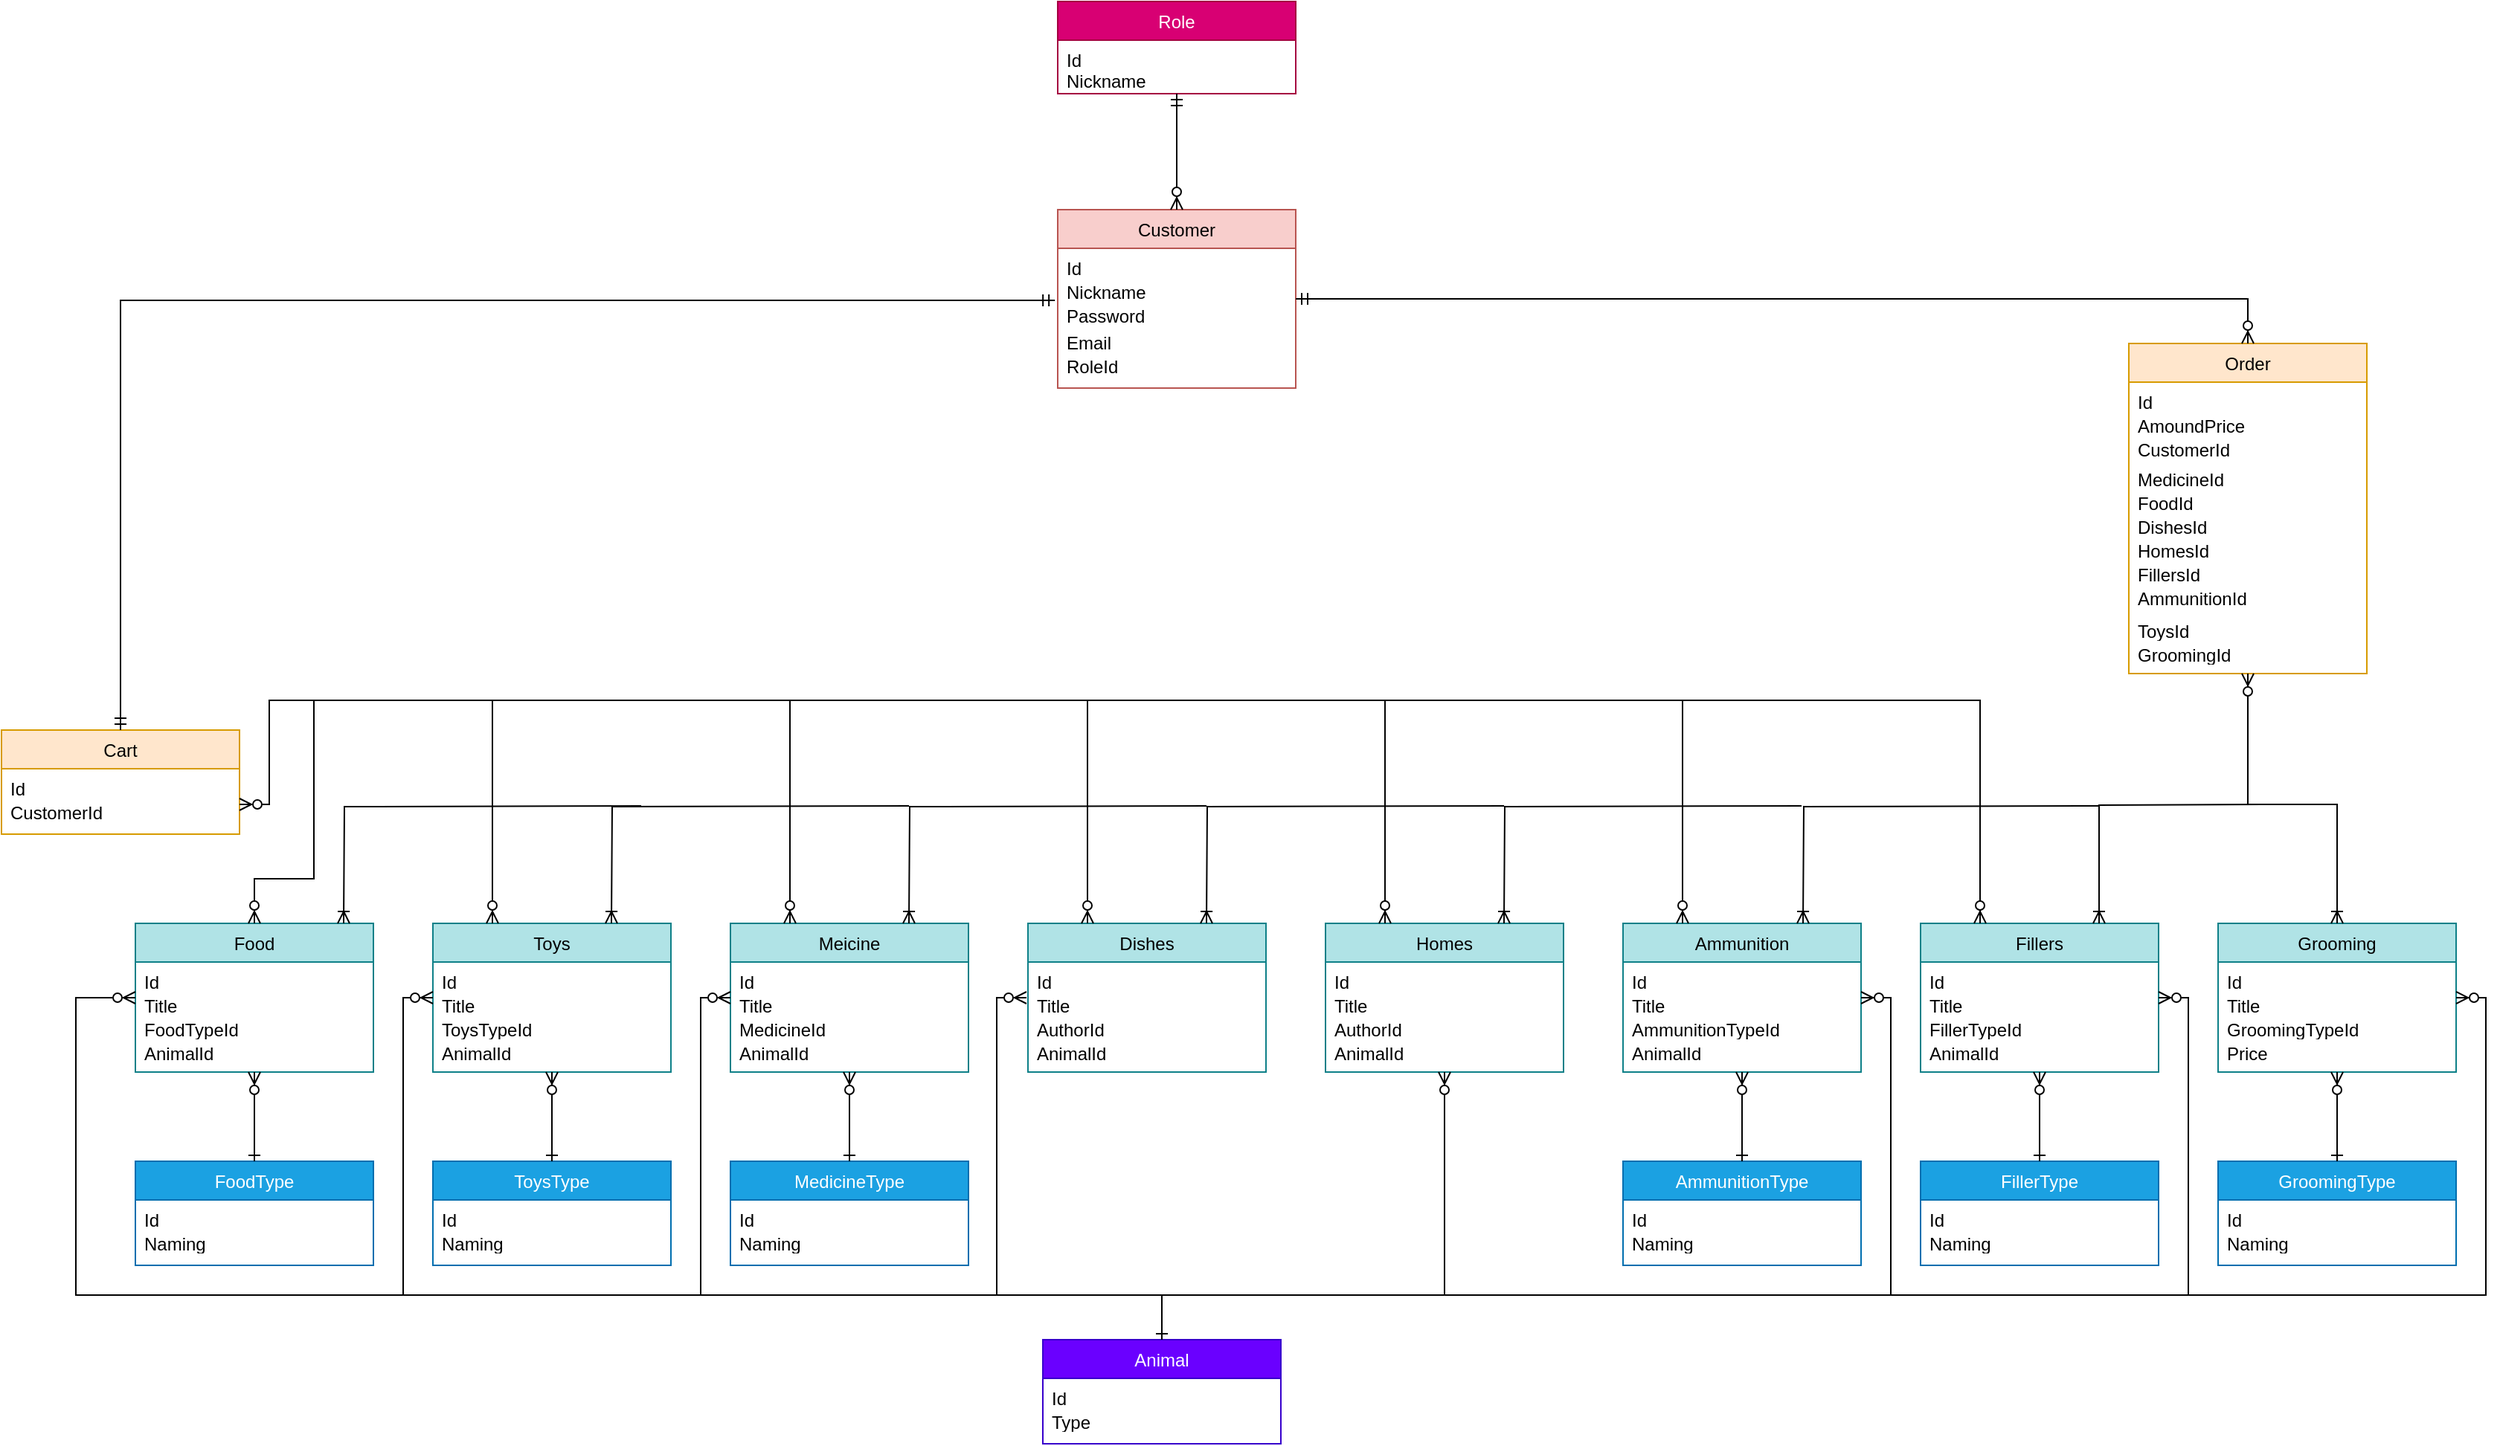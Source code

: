 <mxfile version="21.7.5" type="device">
  <diagram id="C5RBs43oDa-KdzZeNtuy" name="Page-1">
    <mxGraphModel dx="1369" dy="780" grid="1" gridSize="10" guides="1" tooltips="1" connect="1" arrows="1" fold="1" page="1" pageScale="1" pageWidth="827" pageHeight="1169" math="0" shadow="0">
      <root>
        <mxCell id="WIyWlLk6GJQsqaUBKTNV-0" />
        <mxCell id="WIyWlLk6GJQsqaUBKTNV-1" parent="WIyWlLk6GJQsqaUBKTNV-0" />
        <mxCell id="6qb5WNMlD2U8E1ZsG0e4-30" value="Customer" style="swimlane;fontStyle=0;align=center;verticalAlign=top;childLayout=stackLayout;horizontal=1;startSize=26;horizontalStack=0;resizeParent=1;resizeLast=0;collapsible=1;marginBottom=0;rounded=0;shadow=0;strokeWidth=1;fillColor=#f8cecc;strokeColor=#b85450;" parent="WIyWlLk6GJQsqaUBKTNV-1" vertex="1">
          <mxGeometry x="740" y="320" width="160" height="120" as="geometry">
            <mxRectangle x="740" y="320" width="160" height="26" as="alternateBounds" />
          </mxGeometry>
        </mxCell>
        <mxCell id="6qb5WNMlD2U8E1ZsG0e4-32" value="Id" style="text;align=left;verticalAlign=top;spacingLeft=4;spacingRight=4;overflow=hidden;rotatable=0;points=[[0,0.5],[1,0.5]];portConstraint=eastwest;rounded=0;shadow=0;html=0;" parent="6qb5WNMlD2U8E1ZsG0e4-30" vertex="1">
          <mxGeometry y="26" width="160" height="16" as="geometry" />
        </mxCell>
        <mxCell id="w7qyRYWylFQH-fB0Ga35-0" value="Nickname" style="text;align=left;verticalAlign=top;spacingLeft=4;spacingRight=4;overflow=hidden;rotatable=0;points=[[0,0.5],[1,0.5]];portConstraint=eastwest;rounded=0;shadow=0;html=0;" parent="6qb5WNMlD2U8E1ZsG0e4-30" vertex="1">
          <mxGeometry y="42" width="160" height="16" as="geometry" />
        </mxCell>
        <mxCell id="6qb5WNMlD2U8E1ZsG0e4-33" value="Password " style="text;align=left;verticalAlign=top;spacingLeft=4;spacingRight=4;overflow=hidden;rotatable=0;points=[[0,0.5],[1,0.5]];portConstraint=eastwest;rounded=0;shadow=0;html=0;" parent="6qb5WNMlD2U8E1ZsG0e4-30" vertex="1">
          <mxGeometry y="58" width="160" height="18" as="geometry" />
        </mxCell>
        <mxCell id="6qb5WNMlD2U8E1ZsG0e4-31" value="Email" style="text;align=left;verticalAlign=top;spacingLeft=4;spacingRight=4;overflow=hidden;rotatable=0;points=[[0,0.5],[1,0.5]];portConstraint=eastwest;" parent="6qb5WNMlD2U8E1ZsG0e4-30" vertex="1">
          <mxGeometry y="76" width="160" height="16" as="geometry" />
        </mxCell>
        <mxCell id="fyuA9UxaWJt7U_arlxt_-5" value="RoleId&#xa;" style="text;align=left;verticalAlign=top;spacingLeft=4;spacingRight=4;overflow=hidden;rotatable=0;points=[[0,0.5],[1,0.5]];portConstraint=eastwest;" parent="6qb5WNMlD2U8E1ZsG0e4-30" vertex="1">
          <mxGeometry y="92" width="160" height="16" as="geometry" />
        </mxCell>
        <mxCell id="w7qyRYWylFQH-fB0Ga35-13" value="Order" style="swimlane;fontStyle=0;align=center;verticalAlign=top;childLayout=stackLayout;horizontal=1;startSize=26;horizontalStack=0;resizeParent=1;resizeLast=0;collapsible=1;marginBottom=0;rounded=0;shadow=0;strokeWidth=1;fillColor=#ffe6cc;strokeColor=#d79b00;" parent="WIyWlLk6GJQsqaUBKTNV-1" vertex="1">
          <mxGeometry x="1460" y="410" width="160" height="222" as="geometry">
            <mxRectangle x="520" y="499" width="160" height="26" as="alternateBounds" />
          </mxGeometry>
        </mxCell>
        <mxCell id="w7qyRYWylFQH-fB0Ga35-14" value="Id" style="text;align=left;verticalAlign=top;spacingLeft=4;spacingRight=4;overflow=hidden;rotatable=0;points=[[0,0.5],[1,0.5]];portConstraint=eastwest;rounded=0;shadow=0;html=0;" parent="w7qyRYWylFQH-fB0Ga35-13" vertex="1">
          <mxGeometry y="26" width="160" height="16" as="geometry" />
        </mxCell>
        <mxCell id="w7qyRYWylFQH-fB0Ga35-15" value="AmoundPrice" style="text;align=left;verticalAlign=top;spacingLeft=4;spacingRight=4;overflow=hidden;rotatable=0;points=[[0,0.5],[1,0.5]];portConstraint=eastwest;rounded=0;shadow=0;html=0;" parent="w7qyRYWylFQH-fB0Ga35-13" vertex="1">
          <mxGeometry y="42" width="160" height="16" as="geometry" />
        </mxCell>
        <mxCell id="w7qyRYWylFQH-fB0Ga35-18" value="CustomerId" style="text;align=left;verticalAlign=top;spacingLeft=4;spacingRight=4;overflow=hidden;rotatable=0;points=[[0,0.5],[1,0.5]];portConstraint=eastwest;rounded=0;shadow=0;html=0;" parent="w7qyRYWylFQH-fB0Ga35-13" vertex="1">
          <mxGeometry y="58" width="160" height="20" as="geometry" />
        </mxCell>
        <mxCell id="w7qyRYWylFQH-fB0Ga35-17" value="MedicineId" style="text;align=left;verticalAlign=top;spacingLeft=4;spacingRight=4;overflow=hidden;rotatable=0;points=[[0,0.5],[1,0.5]];portConstraint=eastwest;rounded=0;shadow=0;html=0;" parent="w7qyRYWylFQH-fB0Ga35-13" vertex="1">
          <mxGeometry y="78" width="160" height="16" as="geometry" />
        </mxCell>
        <mxCell id="Yc_l20d78vBWukS0RY-6-46" value="FoodId" style="text;align=left;verticalAlign=top;spacingLeft=4;spacingRight=4;overflow=hidden;rotatable=0;points=[[0,0.5],[1,0.5]];portConstraint=eastwest;rounded=0;shadow=0;html=0;" vertex="1" parent="w7qyRYWylFQH-fB0Ga35-13">
          <mxGeometry y="94" width="160" height="16" as="geometry" />
        </mxCell>
        <mxCell id="Yc_l20d78vBWukS0RY-6-47" value="DishesId" style="text;align=left;verticalAlign=top;spacingLeft=4;spacingRight=4;overflow=hidden;rotatable=0;points=[[0,0.5],[1,0.5]];portConstraint=eastwest;rounded=0;shadow=0;html=0;" vertex="1" parent="w7qyRYWylFQH-fB0Ga35-13">
          <mxGeometry y="110" width="160" height="16" as="geometry" />
        </mxCell>
        <mxCell id="Yc_l20d78vBWukS0RY-6-48" value="HomesId" style="text;align=left;verticalAlign=top;spacingLeft=4;spacingRight=4;overflow=hidden;rotatable=0;points=[[0,0.5],[1,0.5]];portConstraint=eastwest;rounded=0;shadow=0;html=0;" vertex="1" parent="w7qyRYWylFQH-fB0Ga35-13">
          <mxGeometry y="126" width="160" height="16" as="geometry" />
        </mxCell>
        <mxCell id="Yc_l20d78vBWukS0RY-6-50" value="FillersId" style="text;align=left;verticalAlign=top;spacingLeft=4;spacingRight=4;overflow=hidden;rotatable=0;points=[[0,0.5],[1,0.5]];portConstraint=eastwest;rounded=0;shadow=0;html=0;" vertex="1" parent="w7qyRYWylFQH-fB0Ga35-13">
          <mxGeometry y="142" width="160" height="16" as="geometry" />
        </mxCell>
        <mxCell id="Yc_l20d78vBWukS0RY-6-49" value="AmmunitionId" style="text;align=left;verticalAlign=top;spacingLeft=4;spacingRight=4;overflow=hidden;rotatable=0;points=[[0,0.5],[1,0.5]];portConstraint=eastwest;rounded=0;shadow=0;html=0;" vertex="1" parent="w7qyRYWylFQH-fB0Ga35-13">
          <mxGeometry y="158" width="160" height="22" as="geometry" />
        </mxCell>
        <mxCell id="Yc_l20d78vBWukS0RY-6-52" value="ToysId" style="text;align=left;verticalAlign=top;spacingLeft=4;spacingRight=4;overflow=hidden;rotatable=0;points=[[0,0.5],[1,0.5]];portConstraint=eastwest;rounded=0;shadow=0;html=0;" vertex="1" parent="w7qyRYWylFQH-fB0Ga35-13">
          <mxGeometry y="180" width="160" height="16" as="geometry" />
        </mxCell>
        <mxCell id="Yc_l20d78vBWukS0RY-6-51" value="GroomingId" style="text;align=left;verticalAlign=top;spacingLeft=4;spacingRight=4;overflow=hidden;rotatable=0;points=[[0,0.5],[1,0.5]];portConstraint=eastwest;rounded=0;shadow=0;html=0;" vertex="1" parent="w7qyRYWylFQH-fB0Ga35-13">
          <mxGeometry y="196" width="160" height="16" as="geometry" />
        </mxCell>
        <mxCell id="w7qyRYWylFQH-fB0Ga35-33" value="Food" style="swimlane;fontStyle=0;align=center;verticalAlign=top;childLayout=stackLayout;horizontal=1;startSize=26;horizontalStack=0;resizeParent=1;resizeLast=0;collapsible=1;marginBottom=0;rounded=0;shadow=0;strokeWidth=1;fillColor=#b0e3e6;strokeColor=#0e8088;" parent="WIyWlLk6GJQsqaUBKTNV-1" vertex="1">
          <mxGeometry x="120" y="800" width="160" height="100" as="geometry">
            <mxRectangle x="740" y="660" width="160" height="26" as="alternateBounds" />
          </mxGeometry>
        </mxCell>
        <mxCell id="w7qyRYWylFQH-fB0Ga35-34" value="Id" style="text;align=left;verticalAlign=top;spacingLeft=4;spacingRight=4;overflow=hidden;rotatable=0;points=[[0,0.5],[1,0.5]];portConstraint=eastwest;rounded=0;shadow=0;html=0;" parent="w7qyRYWylFQH-fB0Ga35-33" vertex="1">
          <mxGeometry y="26" width="160" height="16" as="geometry" />
        </mxCell>
        <mxCell id="w7qyRYWylFQH-fB0Ga35-35" value="Title" style="text;align=left;verticalAlign=top;spacingLeft=4;spacingRight=4;overflow=hidden;rotatable=0;points=[[0,0.5],[1,0.5]];portConstraint=eastwest;rounded=0;shadow=0;html=0;" parent="w7qyRYWylFQH-fB0Ga35-33" vertex="1">
          <mxGeometry y="42" width="160" height="16" as="geometry" />
        </mxCell>
        <mxCell id="w7qyRYWylFQH-fB0Ga35-36" value="FoodTypeId" style="text;align=left;verticalAlign=top;spacingLeft=4;spacingRight=4;overflow=hidden;rotatable=0;points=[[0,0.5],[1,0.5]];portConstraint=eastwest;rounded=0;shadow=0;html=0;" parent="w7qyRYWylFQH-fB0Ga35-33" vertex="1">
          <mxGeometry y="58" width="160" height="16" as="geometry" />
        </mxCell>
        <mxCell id="w7qyRYWylFQH-fB0Ga35-37" value="AnimalId" style="text;align=left;verticalAlign=top;spacingLeft=4;spacingRight=4;overflow=hidden;rotatable=0;points=[[0,0.5],[1,0.5]];portConstraint=eastwest;rounded=0;shadow=0;html=0;" parent="w7qyRYWylFQH-fB0Ga35-33" vertex="1">
          <mxGeometry y="74" width="160" height="16" as="geometry" />
        </mxCell>
        <mxCell id="w7qyRYWylFQH-fB0Ga35-44" value="Cart" style="swimlane;fontStyle=0;align=center;verticalAlign=top;childLayout=stackLayout;horizontal=1;startSize=26;horizontalStack=0;resizeParent=1;resizeLast=0;collapsible=1;marginBottom=0;rounded=0;shadow=0;strokeWidth=1;fillColor=#ffe6cc;strokeColor=#d79b00;" parent="WIyWlLk6GJQsqaUBKTNV-1" vertex="1">
          <mxGeometry x="30" y="670" width="160" height="70" as="geometry">
            <mxRectangle x="230" y="140" width="160" height="26" as="alternateBounds" />
          </mxGeometry>
        </mxCell>
        <mxCell id="w7qyRYWylFQH-fB0Ga35-45" value="Id" style="text;align=left;verticalAlign=top;spacingLeft=4;spacingRight=4;overflow=hidden;rotatable=0;points=[[0,0.5],[1,0.5]];portConstraint=eastwest;rounded=0;shadow=0;html=0;" parent="w7qyRYWylFQH-fB0Ga35-44" vertex="1">
          <mxGeometry y="26" width="160" height="16" as="geometry" />
        </mxCell>
        <mxCell id="w7qyRYWylFQH-fB0Ga35-49" value="CustomerId" style="text;align=left;verticalAlign=top;spacingLeft=4;spacingRight=4;overflow=hidden;rotatable=0;points=[[0,0.5],[1,0.5]];portConstraint=eastwest;rounded=0;shadow=0;html=0;" parent="w7qyRYWylFQH-fB0Ga35-44" vertex="1">
          <mxGeometry y="42" width="160" height="16" as="geometry" />
        </mxCell>
        <mxCell id="fyuA9UxaWJt7U_arlxt_-2" value="Role" style="swimlane;fontStyle=0;align=center;verticalAlign=top;childLayout=stackLayout;horizontal=1;startSize=26;horizontalStack=0;resizeParent=1;resizeLast=0;collapsible=1;marginBottom=0;rounded=0;shadow=0;strokeWidth=1;fillColor=#d80073;strokeColor=#A50040;fontColor=#ffffff;" parent="WIyWlLk6GJQsqaUBKTNV-1" vertex="1">
          <mxGeometry x="740" y="180" width="160" height="62" as="geometry">
            <mxRectangle x="990" y="387" width="160" height="26" as="alternateBounds" />
          </mxGeometry>
        </mxCell>
        <mxCell id="fyuA9UxaWJt7U_arlxt_-3" value="Id" style="text;align=left;verticalAlign=top;spacingLeft=4;spacingRight=4;overflow=hidden;rotatable=0;points=[[0,0.5],[1,0.5]];portConstraint=eastwest;rounded=0;shadow=0;html=0;" parent="fyuA9UxaWJt7U_arlxt_-2" vertex="1">
          <mxGeometry y="26" width="160" height="14" as="geometry" />
        </mxCell>
        <mxCell id="fyuA9UxaWJt7U_arlxt_-4" value="Nickname" style="text;align=left;verticalAlign=top;spacingLeft=4;spacingRight=4;overflow=hidden;rotatable=0;points=[[0,0.5],[1,0.5]];portConstraint=eastwest;" parent="fyuA9UxaWJt7U_arlxt_-2" vertex="1">
          <mxGeometry y="40" width="160" height="16" as="geometry" />
        </mxCell>
        <mxCell id="fyuA9UxaWJt7U_arlxt_-6" value="" style="edgeStyle=elbowEdgeStyle;fontSize=12;html=1;endArrow=ERzeroToMany;startArrow=ERmandOne;rounded=0;entryX=0.5;entryY=0;entryDx=0;entryDy=0;exitX=0.5;exitY=1;exitDx=0;exitDy=0;" parent="WIyWlLk6GJQsqaUBKTNV-1" source="fyuA9UxaWJt7U_arlxt_-2" target="6qb5WNMlD2U8E1ZsG0e4-30" edge="1">
          <mxGeometry width="100" height="100" relative="1" as="geometry">
            <mxPoint x="990" y="431" as="sourcePoint" />
            <mxPoint x="900" y="430" as="targetPoint" />
            <Array as="points">
              <mxPoint x="820" y="280" />
            </Array>
          </mxGeometry>
        </mxCell>
        <mxCell id="PgJww2WzNL4B_Ec54gMQ-0" value="Fillers" style="swimlane;fontStyle=0;align=center;verticalAlign=top;childLayout=stackLayout;horizontal=1;startSize=26;horizontalStack=0;resizeParent=1;resizeLast=0;collapsible=1;marginBottom=0;rounded=0;shadow=0;strokeWidth=1;fillColor=#b0e3e6;strokeColor=#0e8088;" parent="WIyWlLk6GJQsqaUBKTNV-1" vertex="1">
          <mxGeometry x="1320" y="800" width="160" height="100" as="geometry">
            <mxRectangle x="740" y="660" width="160" height="26" as="alternateBounds" />
          </mxGeometry>
        </mxCell>
        <mxCell id="PgJww2WzNL4B_Ec54gMQ-1" value="Id" style="text;align=left;verticalAlign=top;spacingLeft=4;spacingRight=4;overflow=hidden;rotatable=0;points=[[0,0.5],[1,0.5]];portConstraint=eastwest;rounded=0;shadow=0;html=0;" parent="PgJww2WzNL4B_Ec54gMQ-0" vertex="1">
          <mxGeometry y="26" width="160" height="16" as="geometry" />
        </mxCell>
        <mxCell id="PgJww2WzNL4B_Ec54gMQ-2" value="Title" style="text;align=left;verticalAlign=top;spacingLeft=4;spacingRight=4;overflow=hidden;rotatable=0;points=[[0,0.5],[1,0.5]];portConstraint=eastwest;rounded=0;shadow=0;html=0;" parent="PgJww2WzNL4B_Ec54gMQ-0" vertex="1">
          <mxGeometry y="42" width="160" height="16" as="geometry" />
        </mxCell>
        <mxCell id="PgJww2WzNL4B_Ec54gMQ-3" value="FillerTypeId" style="text;align=left;verticalAlign=top;spacingLeft=4;spacingRight=4;overflow=hidden;rotatable=0;points=[[0,0.5],[1,0.5]];portConstraint=eastwest;rounded=0;shadow=0;html=0;" parent="PgJww2WzNL4B_Ec54gMQ-0" vertex="1">
          <mxGeometry y="58" width="160" height="16" as="geometry" />
        </mxCell>
        <mxCell id="PgJww2WzNL4B_Ec54gMQ-4" value="AnimalId" style="text;align=left;verticalAlign=top;spacingLeft=4;spacingRight=4;overflow=hidden;rotatable=0;points=[[0,0.5],[1,0.5]];portConstraint=eastwest;rounded=0;shadow=0;html=0;" parent="PgJww2WzNL4B_Ec54gMQ-0" vertex="1">
          <mxGeometry y="74" width="160" height="16" as="geometry" />
        </mxCell>
        <mxCell id="PgJww2WzNL4B_Ec54gMQ-5" value="Toys" style="swimlane;fontStyle=0;align=center;verticalAlign=top;childLayout=stackLayout;horizontal=1;startSize=26;horizontalStack=0;resizeParent=1;resizeLast=0;collapsible=1;marginBottom=0;rounded=0;shadow=0;strokeWidth=1;fillColor=#b0e3e6;strokeColor=#0e8088;" parent="WIyWlLk6GJQsqaUBKTNV-1" vertex="1">
          <mxGeometry x="320" y="800" width="160" height="100" as="geometry">
            <mxRectangle x="740" y="660" width="160" height="26" as="alternateBounds" />
          </mxGeometry>
        </mxCell>
        <mxCell id="PgJww2WzNL4B_Ec54gMQ-6" value="Id" style="text;align=left;verticalAlign=top;spacingLeft=4;spacingRight=4;overflow=hidden;rotatable=0;points=[[0,0.5],[1,0.5]];portConstraint=eastwest;rounded=0;shadow=0;html=0;" parent="PgJww2WzNL4B_Ec54gMQ-5" vertex="1">
          <mxGeometry y="26" width="160" height="16" as="geometry" />
        </mxCell>
        <mxCell id="PgJww2WzNL4B_Ec54gMQ-7" value="Title" style="text;align=left;verticalAlign=top;spacingLeft=4;spacingRight=4;overflow=hidden;rotatable=0;points=[[0,0.5],[1,0.5]];portConstraint=eastwest;rounded=0;shadow=0;html=0;" parent="PgJww2WzNL4B_Ec54gMQ-5" vertex="1">
          <mxGeometry y="42" width="160" height="16" as="geometry" />
        </mxCell>
        <mxCell id="PgJww2WzNL4B_Ec54gMQ-8" value="ToysTypeId" style="text;align=left;verticalAlign=top;spacingLeft=4;spacingRight=4;overflow=hidden;rotatable=0;points=[[0,0.5],[1,0.5]];portConstraint=eastwest;rounded=0;shadow=0;html=0;" parent="PgJww2WzNL4B_Ec54gMQ-5" vertex="1">
          <mxGeometry y="58" width="160" height="16" as="geometry" />
        </mxCell>
        <mxCell id="PgJww2WzNL4B_Ec54gMQ-9" value="AnimalId" style="text;align=left;verticalAlign=top;spacingLeft=4;spacingRight=4;overflow=hidden;rotatable=0;points=[[0,0.5],[1,0.5]];portConstraint=eastwest;rounded=0;shadow=0;html=0;" parent="PgJww2WzNL4B_Ec54gMQ-5" vertex="1">
          <mxGeometry y="74" width="160" height="16" as="geometry" />
        </mxCell>
        <mxCell id="PgJww2WzNL4B_Ec54gMQ-10" value="Meicine" style="swimlane;fontStyle=0;align=center;verticalAlign=top;childLayout=stackLayout;horizontal=1;startSize=26;horizontalStack=0;resizeParent=1;resizeLast=0;collapsible=1;marginBottom=0;rounded=0;shadow=0;strokeWidth=1;fillColor=#b0e3e6;strokeColor=#0e8088;" parent="WIyWlLk6GJQsqaUBKTNV-1" vertex="1">
          <mxGeometry x="520" y="800" width="160" height="100" as="geometry">
            <mxRectangle x="740" y="660" width="160" height="26" as="alternateBounds" />
          </mxGeometry>
        </mxCell>
        <mxCell id="PgJww2WzNL4B_Ec54gMQ-11" value="Id" style="text;align=left;verticalAlign=top;spacingLeft=4;spacingRight=4;overflow=hidden;rotatable=0;points=[[0,0.5],[1,0.5]];portConstraint=eastwest;rounded=0;shadow=0;html=0;" parent="PgJww2WzNL4B_Ec54gMQ-10" vertex="1">
          <mxGeometry y="26" width="160" height="16" as="geometry" />
        </mxCell>
        <mxCell id="PgJww2WzNL4B_Ec54gMQ-12" value="Title" style="text;align=left;verticalAlign=top;spacingLeft=4;spacingRight=4;overflow=hidden;rotatable=0;points=[[0,0.5],[1,0.5]];portConstraint=eastwest;rounded=0;shadow=0;html=0;" parent="PgJww2WzNL4B_Ec54gMQ-10" vertex="1">
          <mxGeometry y="42" width="160" height="16" as="geometry" />
        </mxCell>
        <mxCell id="PgJww2WzNL4B_Ec54gMQ-13" value="MedicineId" style="text;align=left;verticalAlign=top;spacingLeft=4;spacingRight=4;overflow=hidden;rotatable=0;points=[[0,0.5],[1,0.5]];portConstraint=eastwest;rounded=0;shadow=0;html=0;" parent="PgJww2WzNL4B_Ec54gMQ-10" vertex="1">
          <mxGeometry y="58" width="160" height="16" as="geometry" />
        </mxCell>
        <mxCell id="PgJww2WzNL4B_Ec54gMQ-14" value="AnimalId" style="text;align=left;verticalAlign=top;spacingLeft=4;spacingRight=4;overflow=hidden;rotatable=0;points=[[0,0.5],[1,0.5]];portConstraint=eastwest;rounded=0;shadow=0;html=0;" parent="PgJww2WzNL4B_Ec54gMQ-10" vertex="1">
          <mxGeometry y="74" width="160" height="16" as="geometry" />
        </mxCell>
        <mxCell id="PgJww2WzNL4B_Ec54gMQ-15" value="Dishes" style="swimlane;fontStyle=0;align=center;verticalAlign=top;childLayout=stackLayout;horizontal=1;startSize=26;horizontalStack=0;resizeParent=1;resizeLast=0;collapsible=1;marginBottom=0;rounded=0;shadow=0;strokeWidth=1;fillColor=#b0e3e6;strokeColor=#0e8088;" parent="WIyWlLk6GJQsqaUBKTNV-1" vertex="1">
          <mxGeometry x="720" y="800" width="160" height="100" as="geometry">
            <mxRectangle x="740" y="660" width="160" height="26" as="alternateBounds" />
          </mxGeometry>
        </mxCell>
        <mxCell id="PgJww2WzNL4B_Ec54gMQ-16" value="Id" style="text;align=left;verticalAlign=top;spacingLeft=4;spacingRight=4;overflow=hidden;rotatable=0;points=[[0,0.5],[1,0.5]];portConstraint=eastwest;rounded=0;shadow=0;html=0;" parent="PgJww2WzNL4B_Ec54gMQ-15" vertex="1">
          <mxGeometry y="26" width="160" height="16" as="geometry" />
        </mxCell>
        <mxCell id="PgJww2WzNL4B_Ec54gMQ-17" value="Title" style="text;align=left;verticalAlign=top;spacingLeft=4;spacingRight=4;overflow=hidden;rotatable=0;points=[[0,0.5],[1,0.5]];portConstraint=eastwest;rounded=0;shadow=0;html=0;" parent="PgJww2WzNL4B_Ec54gMQ-15" vertex="1">
          <mxGeometry y="42" width="160" height="16" as="geometry" />
        </mxCell>
        <mxCell id="PgJww2WzNL4B_Ec54gMQ-18" value="AuthorId" style="text;align=left;verticalAlign=top;spacingLeft=4;spacingRight=4;overflow=hidden;rotatable=0;points=[[0,0.5],[1,0.5]];portConstraint=eastwest;rounded=0;shadow=0;html=0;" parent="PgJww2WzNL4B_Ec54gMQ-15" vertex="1">
          <mxGeometry y="58" width="160" height="16" as="geometry" />
        </mxCell>
        <mxCell id="PgJww2WzNL4B_Ec54gMQ-19" value="AnimalId" style="text;align=left;verticalAlign=top;spacingLeft=4;spacingRight=4;overflow=hidden;rotatable=0;points=[[0,0.5],[1,0.5]];portConstraint=eastwest;rounded=0;shadow=0;html=0;" parent="PgJww2WzNL4B_Ec54gMQ-15" vertex="1">
          <mxGeometry y="74" width="160" height="16" as="geometry" />
        </mxCell>
        <mxCell id="PgJww2WzNL4B_Ec54gMQ-20" value="Homes" style="swimlane;fontStyle=0;align=center;verticalAlign=top;childLayout=stackLayout;horizontal=1;startSize=26;horizontalStack=0;resizeParent=1;resizeLast=0;collapsible=1;marginBottom=0;rounded=0;shadow=0;strokeWidth=1;fillColor=#b0e3e6;strokeColor=#0e8088;" parent="WIyWlLk6GJQsqaUBKTNV-1" vertex="1">
          <mxGeometry x="920" y="800" width="160" height="100" as="geometry">
            <mxRectangle x="740" y="660" width="160" height="26" as="alternateBounds" />
          </mxGeometry>
        </mxCell>
        <mxCell id="PgJww2WzNL4B_Ec54gMQ-21" value="Id" style="text;align=left;verticalAlign=top;spacingLeft=4;spacingRight=4;overflow=hidden;rotatable=0;points=[[0,0.5],[1,0.5]];portConstraint=eastwest;rounded=0;shadow=0;html=0;" parent="PgJww2WzNL4B_Ec54gMQ-20" vertex="1">
          <mxGeometry y="26" width="160" height="16" as="geometry" />
        </mxCell>
        <mxCell id="PgJww2WzNL4B_Ec54gMQ-22" value="Title" style="text;align=left;verticalAlign=top;spacingLeft=4;spacingRight=4;overflow=hidden;rotatable=0;points=[[0,0.5],[1,0.5]];portConstraint=eastwest;rounded=0;shadow=0;html=0;" parent="PgJww2WzNL4B_Ec54gMQ-20" vertex="1">
          <mxGeometry y="42" width="160" height="16" as="geometry" />
        </mxCell>
        <mxCell id="PgJww2WzNL4B_Ec54gMQ-23" value="AuthorId" style="text;align=left;verticalAlign=top;spacingLeft=4;spacingRight=4;overflow=hidden;rotatable=0;points=[[0,0.5],[1,0.5]];portConstraint=eastwest;rounded=0;shadow=0;html=0;" parent="PgJww2WzNL4B_Ec54gMQ-20" vertex="1">
          <mxGeometry y="58" width="160" height="16" as="geometry" />
        </mxCell>
        <mxCell id="PgJww2WzNL4B_Ec54gMQ-24" value="AnimalId" style="text;align=left;verticalAlign=top;spacingLeft=4;spacingRight=4;overflow=hidden;rotatable=0;points=[[0,0.5],[1,0.5]];portConstraint=eastwest;rounded=0;shadow=0;html=0;" parent="PgJww2WzNL4B_Ec54gMQ-20" vertex="1">
          <mxGeometry y="74" width="160" height="16" as="geometry" />
        </mxCell>
        <mxCell id="PgJww2WzNL4B_Ec54gMQ-25" value="Ammunition" style="swimlane;fontStyle=0;align=center;verticalAlign=top;childLayout=stackLayout;horizontal=1;startSize=26;horizontalStack=0;resizeParent=1;resizeLast=0;collapsible=1;marginBottom=0;rounded=0;shadow=0;strokeWidth=1;fillColor=#b0e3e6;strokeColor=#0e8088;" parent="WIyWlLk6GJQsqaUBKTNV-1" vertex="1">
          <mxGeometry x="1120" y="800" width="160" height="100" as="geometry">
            <mxRectangle x="740" y="660" width="160" height="26" as="alternateBounds" />
          </mxGeometry>
        </mxCell>
        <mxCell id="PgJww2WzNL4B_Ec54gMQ-26" value="Id" style="text;align=left;verticalAlign=top;spacingLeft=4;spacingRight=4;overflow=hidden;rotatable=0;points=[[0,0.5],[1,0.5]];portConstraint=eastwest;rounded=0;shadow=0;html=0;" parent="PgJww2WzNL4B_Ec54gMQ-25" vertex="1">
          <mxGeometry y="26" width="160" height="16" as="geometry" />
        </mxCell>
        <mxCell id="PgJww2WzNL4B_Ec54gMQ-27" value="Title" style="text;align=left;verticalAlign=top;spacingLeft=4;spacingRight=4;overflow=hidden;rotatable=0;points=[[0,0.5],[1,0.5]];portConstraint=eastwest;rounded=0;shadow=0;html=0;" parent="PgJww2WzNL4B_Ec54gMQ-25" vertex="1">
          <mxGeometry y="42" width="160" height="16" as="geometry" />
        </mxCell>
        <mxCell id="PgJww2WzNL4B_Ec54gMQ-28" value="AmmunitionTypeId" style="text;align=left;verticalAlign=top;spacingLeft=4;spacingRight=4;overflow=hidden;rotatable=0;points=[[0,0.5],[1,0.5]];portConstraint=eastwest;rounded=0;shadow=0;html=0;" parent="PgJww2WzNL4B_Ec54gMQ-25" vertex="1">
          <mxGeometry y="58" width="160" height="16" as="geometry" />
        </mxCell>
        <mxCell id="PgJww2WzNL4B_Ec54gMQ-29" value="AnimalId" style="text;align=left;verticalAlign=top;spacingLeft=4;spacingRight=4;overflow=hidden;rotatable=0;points=[[0,0.5],[1,0.5]];portConstraint=eastwest;rounded=0;shadow=0;html=0;" parent="PgJww2WzNL4B_Ec54gMQ-25" vertex="1">
          <mxGeometry y="74" width="160" height="16" as="geometry" />
        </mxCell>
        <mxCell id="PgJww2WzNL4B_Ec54gMQ-30" value="Grooming" style="swimlane;fontStyle=0;align=center;verticalAlign=top;childLayout=stackLayout;horizontal=1;startSize=26;horizontalStack=0;resizeParent=1;resizeLast=0;collapsible=1;marginBottom=0;rounded=0;shadow=0;strokeWidth=1;fillColor=#b0e3e6;strokeColor=#0e8088;" parent="WIyWlLk6GJQsqaUBKTNV-1" vertex="1">
          <mxGeometry x="1520" y="800" width="160" height="100" as="geometry">
            <mxRectangle x="740" y="660" width="160" height="26" as="alternateBounds" />
          </mxGeometry>
        </mxCell>
        <mxCell id="PgJww2WzNL4B_Ec54gMQ-31" value="Id" style="text;align=left;verticalAlign=top;spacingLeft=4;spacingRight=4;overflow=hidden;rotatable=0;points=[[0,0.5],[1,0.5]];portConstraint=eastwest;rounded=0;shadow=0;html=0;" parent="PgJww2WzNL4B_Ec54gMQ-30" vertex="1">
          <mxGeometry y="26" width="160" height="16" as="geometry" />
        </mxCell>
        <mxCell id="PgJww2WzNL4B_Ec54gMQ-32" value="Title" style="text;align=left;verticalAlign=top;spacingLeft=4;spacingRight=4;overflow=hidden;rotatable=0;points=[[0,0.5],[1,0.5]];portConstraint=eastwest;rounded=0;shadow=0;html=0;" parent="PgJww2WzNL4B_Ec54gMQ-30" vertex="1">
          <mxGeometry y="42" width="160" height="16" as="geometry" />
        </mxCell>
        <mxCell id="PgJww2WzNL4B_Ec54gMQ-33" value="GroomingTypeId" style="text;align=left;verticalAlign=top;spacingLeft=4;spacingRight=4;overflow=hidden;rotatable=0;points=[[0,0.5],[1,0.5]];portConstraint=eastwest;rounded=0;shadow=0;html=0;" parent="PgJww2WzNL4B_Ec54gMQ-30" vertex="1">
          <mxGeometry y="58" width="160" height="16" as="geometry" />
        </mxCell>
        <mxCell id="PgJww2WzNL4B_Ec54gMQ-34" value="Price" style="text;align=left;verticalAlign=top;spacingLeft=4;spacingRight=4;overflow=hidden;rotatable=0;points=[[0,0.5],[1,0.5]];portConstraint=eastwest;rounded=0;shadow=0;html=0;" parent="PgJww2WzNL4B_Ec54gMQ-30" vertex="1">
          <mxGeometry y="74" width="160" height="16" as="geometry" />
        </mxCell>
        <mxCell id="PgJww2WzNL4B_Ec54gMQ-35" value="GroomingType" style="swimlane;fontStyle=0;align=center;verticalAlign=top;childLayout=stackLayout;horizontal=1;startSize=26;horizontalStack=0;resizeParent=1;resizeLast=0;collapsible=1;marginBottom=0;rounded=0;shadow=0;strokeWidth=1;fillColor=#1ba1e2;strokeColor=#006EAF;fontColor=#ffffff;" parent="WIyWlLk6GJQsqaUBKTNV-1" vertex="1">
          <mxGeometry x="1520" y="960" width="160" height="70" as="geometry">
            <mxRectangle x="230" y="140" width="160" height="26" as="alternateBounds" />
          </mxGeometry>
        </mxCell>
        <mxCell id="PgJww2WzNL4B_Ec54gMQ-36" value="Id" style="text;align=left;verticalAlign=top;spacingLeft=4;spacingRight=4;overflow=hidden;rotatable=0;points=[[0,0.5],[1,0.5]];portConstraint=eastwest;rounded=0;shadow=0;html=0;" parent="PgJww2WzNL4B_Ec54gMQ-35" vertex="1">
          <mxGeometry y="26" width="160" height="16" as="geometry" />
        </mxCell>
        <mxCell id="PgJww2WzNL4B_Ec54gMQ-37" value="Naming" style="text;align=left;verticalAlign=top;spacingLeft=4;spacingRight=4;overflow=hidden;rotatable=0;points=[[0,0.5],[1,0.5]];portConstraint=eastwest;rounded=0;shadow=0;html=0;" parent="PgJww2WzNL4B_Ec54gMQ-35" vertex="1">
          <mxGeometry y="42" width="160" height="16" as="geometry" />
        </mxCell>
        <mxCell id="PgJww2WzNL4B_Ec54gMQ-38" value="" style="fontSize=12;html=1;endArrow=ERzeroToMany;endFill=1;rounded=0;entryX=0.5;entryY=1;entryDx=0;entryDy=0;" parent="WIyWlLk6GJQsqaUBKTNV-1" edge="1">
          <mxGeometry width="100" height="100" relative="1" as="geometry">
            <mxPoint x="1600" y="940" as="sourcePoint" />
            <mxPoint x="1600" y="900" as="targetPoint" />
          </mxGeometry>
        </mxCell>
        <mxCell id="PgJww2WzNL4B_Ec54gMQ-39" value="" style="fontSize=12;html=1;endArrow=ERone;endFill=1;rounded=0;entryX=0.5;entryY=0;entryDx=0;entryDy=0;" parent="WIyWlLk6GJQsqaUBKTNV-1" target="PgJww2WzNL4B_Ec54gMQ-35" edge="1">
          <mxGeometry width="100" height="100" relative="1" as="geometry">
            <mxPoint x="1600" y="930" as="sourcePoint" />
            <mxPoint x="1740" y="870" as="targetPoint" />
          </mxGeometry>
        </mxCell>
        <mxCell id="PgJww2WzNL4B_Ec54gMQ-40" value="FillerType" style="swimlane;fontStyle=0;align=center;verticalAlign=top;childLayout=stackLayout;horizontal=1;startSize=26;horizontalStack=0;resizeParent=1;resizeLast=0;collapsible=1;marginBottom=0;rounded=0;shadow=0;strokeWidth=1;fillColor=#1ba1e2;strokeColor=#006EAF;fontColor=#ffffff;" parent="WIyWlLk6GJQsqaUBKTNV-1" vertex="1">
          <mxGeometry x="1320" y="960" width="160" height="70" as="geometry">
            <mxRectangle x="230" y="140" width="160" height="26" as="alternateBounds" />
          </mxGeometry>
        </mxCell>
        <mxCell id="PgJww2WzNL4B_Ec54gMQ-41" value="Id" style="text;align=left;verticalAlign=top;spacingLeft=4;spacingRight=4;overflow=hidden;rotatable=0;points=[[0,0.5],[1,0.5]];portConstraint=eastwest;rounded=0;shadow=0;html=0;" parent="PgJww2WzNL4B_Ec54gMQ-40" vertex="1">
          <mxGeometry y="26" width="160" height="16" as="geometry" />
        </mxCell>
        <mxCell id="PgJww2WzNL4B_Ec54gMQ-42" value="Naming" style="text;align=left;verticalAlign=top;spacingLeft=4;spacingRight=4;overflow=hidden;rotatable=0;points=[[0,0.5],[1,0.5]];portConstraint=eastwest;rounded=0;shadow=0;html=0;" parent="PgJww2WzNL4B_Ec54gMQ-40" vertex="1">
          <mxGeometry y="42" width="160" height="16" as="geometry" />
        </mxCell>
        <mxCell id="PgJww2WzNL4B_Ec54gMQ-43" value="" style="fontSize=12;html=1;endArrow=ERzeroToMany;endFill=1;rounded=0;entryX=0.5;entryY=1;entryDx=0;entryDy=0;" parent="WIyWlLk6GJQsqaUBKTNV-1" edge="1">
          <mxGeometry width="100" height="100" relative="1" as="geometry">
            <mxPoint x="1400" y="940" as="sourcePoint" />
            <mxPoint x="1400" y="900" as="targetPoint" />
          </mxGeometry>
        </mxCell>
        <mxCell id="PgJww2WzNL4B_Ec54gMQ-44" value="" style="fontSize=12;html=1;endArrow=ERone;endFill=1;rounded=0;entryX=0.5;entryY=0;entryDx=0;entryDy=0;" parent="WIyWlLk6GJQsqaUBKTNV-1" target="PgJww2WzNL4B_Ec54gMQ-40" edge="1">
          <mxGeometry width="100" height="100" relative="1" as="geometry">
            <mxPoint x="1400" y="930" as="sourcePoint" />
            <mxPoint x="1540" y="870" as="targetPoint" />
          </mxGeometry>
        </mxCell>
        <mxCell id="PgJww2WzNL4B_Ec54gMQ-45" value="AmmunitionType" style="swimlane;fontStyle=0;align=center;verticalAlign=top;childLayout=stackLayout;horizontal=1;startSize=26;horizontalStack=0;resizeParent=1;resizeLast=0;collapsible=1;marginBottom=0;rounded=0;shadow=0;strokeWidth=1;fillColor=#1ba1e2;strokeColor=#006EAF;fontColor=#ffffff;" parent="WIyWlLk6GJQsqaUBKTNV-1" vertex="1">
          <mxGeometry x="1120" y="960" width="160" height="70" as="geometry">
            <mxRectangle x="230" y="140" width="160" height="26" as="alternateBounds" />
          </mxGeometry>
        </mxCell>
        <mxCell id="PgJww2WzNL4B_Ec54gMQ-46" value="Id" style="text;align=left;verticalAlign=top;spacingLeft=4;spacingRight=4;overflow=hidden;rotatable=0;points=[[0,0.5],[1,0.5]];portConstraint=eastwest;rounded=0;shadow=0;html=0;" parent="PgJww2WzNL4B_Ec54gMQ-45" vertex="1">
          <mxGeometry y="26" width="160" height="16" as="geometry" />
        </mxCell>
        <mxCell id="PgJww2WzNL4B_Ec54gMQ-47" value="Naming" style="text;align=left;verticalAlign=top;spacingLeft=4;spacingRight=4;overflow=hidden;rotatable=0;points=[[0,0.5],[1,0.5]];portConstraint=eastwest;rounded=0;shadow=0;html=0;" parent="PgJww2WzNL4B_Ec54gMQ-45" vertex="1">
          <mxGeometry y="42" width="160" height="16" as="geometry" />
        </mxCell>
        <mxCell id="PgJww2WzNL4B_Ec54gMQ-48" value="" style="fontSize=12;html=1;endArrow=ERzeroToMany;endFill=1;rounded=0;entryX=0.5;entryY=1;entryDx=0;entryDy=0;" parent="WIyWlLk6GJQsqaUBKTNV-1" edge="1">
          <mxGeometry width="100" height="100" relative="1" as="geometry">
            <mxPoint x="1200" y="940" as="sourcePoint" />
            <mxPoint x="1200" y="900" as="targetPoint" />
          </mxGeometry>
        </mxCell>
        <mxCell id="PgJww2WzNL4B_Ec54gMQ-49" value="" style="fontSize=12;html=1;endArrow=ERone;endFill=1;rounded=0;entryX=0.5;entryY=0;entryDx=0;entryDy=0;" parent="WIyWlLk6GJQsqaUBKTNV-1" target="PgJww2WzNL4B_Ec54gMQ-45" edge="1">
          <mxGeometry width="100" height="100" relative="1" as="geometry">
            <mxPoint x="1200" y="930" as="sourcePoint" />
            <mxPoint x="1340" y="870" as="targetPoint" />
          </mxGeometry>
        </mxCell>
        <mxCell id="PgJww2WzNL4B_Ec54gMQ-50" value="MedicineType" style="swimlane;fontStyle=0;align=center;verticalAlign=top;childLayout=stackLayout;horizontal=1;startSize=26;horizontalStack=0;resizeParent=1;resizeLast=0;collapsible=1;marginBottom=0;rounded=0;shadow=0;strokeWidth=1;fillColor=#1ba1e2;strokeColor=#006EAF;fontColor=#ffffff;" parent="WIyWlLk6GJQsqaUBKTNV-1" vertex="1">
          <mxGeometry x="520" y="960" width="160" height="70" as="geometry">
            <mxRectangle x="230" y="140" width="160" height="26" as="alternateBounds" />
          </mxGeometry>
        </mxCell>
        <mxCell id="PgJww2WzNL4B_Ec54gMQ-51" value="Id" style="text;align=left;verticalAlign=top;spacingLeft=4;spacingRight=4;overflow=hidden;rotatable=0;points=[[0,0.5],[1,0.5]];portConstraint=eastwest;rounded=0;shadow=0;html=0;" parent="PgJww2WzNL4B_Ec54gMQ-50" vertex="1">
          <mxGeometry y="26" width="160" height="16" as="geometry" />
        </mxCell>
        <mxCell id="PgJww2WzNL4B_Ec54gMQ-52" value="Naming" style="text;align=left;verticalAlign=top;spacingLeft=4;spacingRight=4;overflow=hidden;rotatable=0;points=[[0,0.5],[1,0.5]];portConstraint=eastwest;rounded=0;shadow=0;html=0;" parent="PgJww2WzNL4B_Ec54gMQ-50" vertex="1">
          <mxGeometry y="42" width="160" height="16" as="geometry" />
        </mxCell>
        <mxCell id="PgJww2WzNL4B_Ec54gMQ-53" value="" style="fontSize=12;html=1;endArrow=ERzeroToMany;endFill=1;rounded=0;entryX=0.5;entryY=1;entryDx=0;entryDy=0;" parent="WIyWlLk6GJQsqaUBKTNV-1" edge="1">
          <mxGeometry width="100" height="100" relative="1" as="geometry">
            <mxPoint x="600" y="940" as="sourcePoint" />
            <mxPoint x="600" y="900" as="targetPoint" />
          </mxGeometry>
        </mxCell>
        <mxCell id="PgJww2WzNL4B_Ec54gMQ-54" value="" style="fontSize=12;html=1;endArrow=ERone;endFill=1;rounded=0;entryX=0.5;entryY=0;entryDx=0;entryDy=0;" parent="WIyWlLk6GJQsqaUBKTNV-1" target="PgJww2WzNL4B_Ec54gMQ-50" edge="1">
          <mxGeometry width="100" height="100" relative="1" as="geometry">
            <mxPoint x="600" y="930" as="sourcePoint" />
            <mxPoint x="740" y="870" as="targetPoint" />
          </mxGeometry>
        </mxCell>
        <mxCell id="PgJww2WzNL4B_Ec54gMQ-55" value="FoodType" style="swimlane;fontStyle=0;align=center;verticalAlign=top;childLayout=stackLayout;horizontal=1;startSize=26;horizontalStack=0;resizeParent=1;resizeLast=0;collapsible=1;marginBottom=0;rounded=0;shadow=0;strokeWidth=1;fillColor=#1ba1e2;strokeColor=#006EAF;fontColor=#ffffff;" parent="WIyWlLk6GJQsqaUBKTNV-1" vertex="1">
          <mxGeometry x="120" y="960" width="160" height="70" as="geometry">
            <mxRectangle x="230" y="140" width="160" height="26" as="alternateBounds" />
          </mxGeometry>
        </mxCell>
        <mxCell id="PgJww2WzNL4B_Ec54gMQ-56" value="Id" style="text;align=left;verticalAlign=top;spacingLeft=4;spacingRight=4;overflow=hidden;rotatable=0;points=[[0,0.5],[1,0.5]];portConstraint=eastwest;rounded=0;shadow=0;html=0;" parent="PgJww2WzNL4B_Ec54gMQ-55" vertex="1">
          <mxGeometry y="26" width="160" height="16" as="geometry" />
        </mxCell>
        <mxCell id="PgJww2WzNL4B_Ec54gMQ-57" value="Naming" style="text;align=left;verticalAlign=top;spacingLeft=4;spacingRight=4;overflow=hidden;rotatable=0;points=[[0,0.5],[1,0.5]];portConstraint=eastwest;rounded=0;shadow=0;html=0;" parent="PgJww2WzNL4B_Ec54gMQ-55" vertex="1">
          <mxGeometry y="42" width="160" height="16" as="geometry" />
        </mxCell>
        <mxCell id="PgJww2WzNL4B_Ec54gMQ-58" value="" style="fontSize=12;html=1;endArrow=ERzeroToMany;endFill=1;rounded=0;entryX=0.5;entryY=1;entryDx=0;entryDy=0;" parent="WIyWlLk6GJQsqaUBKTNV-1" edge="1">
          <mxGeometry width="100" height="100" relative="1" as="geometry">
            <mxPoint x="200" y="940" as="sourcePoint" />
            <mxPoint x="200" y="900" as="targetPoint" />
          </mxGeometry>
        </mxCell>
        <mxCell id="PgJww2WzNL4B_Ec54gMQ-59" value="" style="fontSize=12;html=1;endArrow=ERone;endFill=1;rounded=0;entryX=0.5;entryY=0;entryDx=0;entryDy=0;" parent="WIyWlLk6GJQsqaUBKTNV-1" target="PgJww2WzNL4B_Ec54gMQ-55" edge="1">
          <mxGeometry width="100" height="100" relative="1" as="geometry">
            <mxPoint x="200" y="930" as="sourcePoint" />
            <mxPoint x="340" y="870" as="targetPoint" />
          </mxGeometry>
        </mxCell>
        <mxCell id="PgJww2WzNL4B_Ec54gMQ-60" value="ToysType" style="swimlane;fontStyle=0;align=center;verticalAlign=top;childLayout=stackLayout;horizontal=1;startSize=26;horizontalStack=0;resizeParent=1;resizeLast=0;collapsible=1;marginBottom=0;rounded=0;shadow=0;strokeWidth=1;fillColor=#1ba1e2;strokeColor=#006EAF;fontColor=#ffffff;" parent="WIyWlLk6GJQsqaUBKTNV-1" vertex="1">
          <mxGeometry x="320" y="960" width="160" height="70" as="geometry">
            <mxRectangle x="230" y="140" width="160" height="26" as="alternateBounds" />
          </mxGeometry>
        </mxCell>
        <mxCell id="PgJww2WzNL4B_Ec54gMQ-61" value="Id" style="text;align=left;verticalAlign=top;spacingLeft=4;spacingRight=4;overflow=hidden;rotatable=0;points=[[0,0.5],[1,0.5]];portConstraint=eastwest;rounded=0;shadow=0;html=0;" parent="PgJww2WzNL4B_Ec54gMQ-60" vertex="1">
          <mxGeometry y="26" width="160" height="16" as="geometry" />
        </mxCell>
        <mxCell id="PgJww2WzNL4B_Ec54gMQ-62" value="Naming" style="text;align=left;verticalAlign=top;spacingLeft=4;spacingRight=4;overflow=hidden;rotatable=0;points=[[0,0.5],[1,0.5]];portConstraint=eastwest;rounded=0;shadow=0;html=0;" parent="PgJww2WzNL4B_Ec54gMQ-60" vertex="1">
          <mxGeometry y="42" width="160" height="16" as="geometry" />
        </mxCell>
        <mxCell id="PgJww2WzNL4B_Ec54gMQ-63" value="" style="fontSize=12;html=1;endArrow=ERzeroToMany;endFill=1;rounded=0;entryX=0.5;entryY=1;entryDx=0;entryDy=0;" parent="WIyWlLk6GJQsqaUBKTNV-1" edge="1">
          <mxGeometry width="100" height="100" relative="1" as="geometry">
            <mxPoint x="400" y="940" as="sourcePoint" />
            <mxPoint x="400" y="900" as="targetPoint" />
          </mxGeometry>
        </mxCell>
        <mxCell id="PgJww2WzNL4B_Ec54gMQ-64" value="" style="fontSize=12;html=1;endArrow=ERone;endFill=1;rounded=0;entryX=0.5;entryY=0;entryDx=0;entryDy=0;" parent="WIyWlLk6GJQsqaUBKTNV-1" target="PgJww2WzNL4B_Ec54gMQ-60" edge="1">
          <mxGeometry width="100" height="100" relative="1" as="geometry">
            <mxPoint x="400" y="930" as="sourcePoint" />
            <mxPoint x="540" y="870" as="targetPoint" />
          </mxGeometry>
        </mxCell>
        <mxCell id="Yc_l20d78vBWukS0RY-6-0" value="" style="edgeStyle=orthogonalEdgeStyle;fontSize=12;html=1;endArrow=ERzeroToMany;startArrow=none;rounded=0;startFill=0;entryX=0.25;entryY=0;entryDx=0;entryDy=0;" edge="1" parent="WIyWlLk6GJQsqaUBKTNV-1" target="PgJww2WzNL4B_Ec54gMQ-0">
          <mxGeometry width="100" height="100" relative="1" as="geometry">
            <mxPoint x="220" y="650" as="sourcePoint" />
            <mxPoint x="1400" y="800" as="targetPoint" />
            <Array as="points">
              <mxPoint x="1360" y="650" />
            </Array>
          </mxGeometry>
        </mxCell>
        <mxCell id="Yc_l20d78vBWukS0RY-6-7" value="" style="edgeStyle=orthogonalEdgeStyle;fontSize=12;html=1;endArrow=ERzeroToMany;startArrow=none;rounded=0;entryX=0.5;entryY=0;entryDx=0;entryDy=0;startFill=0;" edge="1" parent="WIyWlLk6GJQsqaUBKTNV-1" target="w7qyRYWylFQH-fB0Ga35-33">
          <mxGeometry width="100" height="100" relative="1" as="geometry">
            <mxPoint x="300" y="650" as="sourcePoint" />
            <mxPoint x="540" y="860" as="targetPoint" />
            <Array as="points">
              <mxPoint x="240" y="650" />
              <mxPoint x="240" y="770" />
              <mxPoint x="200" y="770" />
            </Array>
          </mxGeometry>
        </mxCell>
        <mxCell id="Yc_l20d78vBWukS0RY-6-9" value="" style="edgeStyle=orthogonalEdgeStyle;fontSize=12;html=1;endArrow=ERzeroToMany;startArrow=none;rounded=0;entryX=0.25;entryY=0;entryDx=0;entryDy=0;startFill=0;" edge="1" parent="WIyWlLk6GJQsqaUBKTNV-1" target="PgJww2WzNL4B_Ec54gMQ-25">
          <mxGeometry width="100" height="100" relative="1" as="geometry">
            <mxPoint x="1199.5" y="650" as="sourcePoint" />
            <mxPoint x="1199.5" y="800" as="targetPoint" />
            <Array as="points">
              <mxPoint x="1160" y="650" />
            </Array>
          </mxGeometry>
        </mxCell>
        <mxCell id="Yc_l20d78vBWukS0RY-6-12" value="" style="edgeStyle=orthogonalEdgeStyle;fontSize=12;html=1;endArrow=ERzeroToMany;startArrow=none;rounded=0;entryX=0.25;entryY=0;entryDx=0;entryDy=0;startFill=0;" edge="1" parent="WIyWlLk6GJQsqaUBKTNV-1" target="PgJww2WzNL4B_Ec54gMQ-15">
          <mxGeometry width="100" height="100" relative="1" as="geometry">
            <mxPoint x="799.5" y="650" as="sourcePoint" />
            <mxPoint x="799.5" y="800" as="targetPoint" />
            <Array as="points">
              <mxPoint x="760" y="650" />
            </Array>
          </mxGeometry>
        </mxCell>
        <mxCell id="Yc_l20d78vBWukS0RY-6-13" value="" style="edgeStyle=orthogonalEdgeStyle;fontSize=12;html=1;endArrow=ERzeroToMany;startArrow=none;rounded=0;entryX=0.25;entryY=0;entryDx=0;entryDy=0;startFill=0;" edge="1" parent="WIyWlLk6GJQsqaUBKTNV-1" target="PgJww2WzNL4B_Ec54gMQ-10">
          <mxGeometry width="100" height="100" relative="1" as="geometry">
            <mxPoint x="599.5" y="650" as="sourcePoint" />
            <mxPoint x="599.5" y="800" as="targetPoint" />
            <Array as="points">
              <mxPoint x="560" y="650" />
            </Array>
          </mxGeometry>
        </mxCell>
        <mxCell id="Yc_l20d78vBWukS0RY-6-15" value="" style="edgeStyle=orthogonalEdgeStyle;fontSize=12;html=1;endArrow=ERzeroToMany;startArrow=none;rounded=0;entryX=0.25;entryY=0;entryDx=0;entryDy=0;startFill=0;" edge="1" parent="WIyWlLk6GJQsqaUBKTNV-1" target="PgJww2WzNL4B_Ec54gMQ-20">
          <mxGeometry width="100" height="100" relative="1" as="geometry">
            <mxPoint x="999.5" y="650" as="sourcePoint" />
            <mxPoint x="999.5" y="800" as="targetPoint" />
            <Array as="points">
              <mxPoint x="960" y="650" />
            </Array>
          </mxGeometry>
        </mxCell>
        <mxCell id="Yc_l20d78vBWukS0RY-6-16" value="" style="edgeStyle=orthogonalEdgeStyle;fontSize=12;html=1;endArrow=ERzeroToMany;startArrow=none;rounded=0;entryX=0.25;entryY=0;entryDx=0;entryDy=0;startFill=0;" edge="1" parent="WIyWlLk6GJQsqaUBKTNV-1" target="PgJww2WzNL4B_Ec54gMQ-5">
          <mxGeometry width="100" height="100" relative="1" as="geometry">
            <mxPoint x="399.5" y="650" as="sourcePoint" />
            <mxPoint x="399.5" y="800" as="targetPoint" />
            <Array as="points">
              <mxPoint x="360" y="650" />
            </Array>
          </mxGeometry>
        </mxCell>
        <mxCell id="Yc_l20d78vBWukS0RY-6-18" value="Animal" style="swimlane;fontStyle=0;align=center;verticalAlign=top;childLayout=stackLayout;horizontal=1;startSize=26;horizontalStack=0;resizeParent=1;resizeLast=0;collapsible=1;marginBottom=0;rounded=0;shadow=0;strokeWidth=1;fillColor=#6a00ff;strokeColor=#3700CC;fontColor=#ffffff;" vertex="1" parent="WIyWlLk6GJQsqaUBKTNV-1">
          <mxGeometry x="730" y="1080" width="160" height="70" as="geometry">
            <mxRectangle x="230" y="140" width="160" height="26" as="alternateBounds" />
          </mxGeometry>
        </mxCell>
        <mxCell id="Yc_l20d78vBWukS0RY-6-19" value="Id" style="text;align=left;verticalAlign=top;spacingLeft=4;spacingRight=4;overflow=hidden;rotatable=0;points=[[0,0.5],[1,0.5]];portConstraint=eastwest;rounded=0;shadow=0;html=0;" vertex="1" parent="Yc_l20d78vBWukS0RY-6-18">
          <mxGeometry y="26" width="160" height="16" as="geometry" />
        </mxCell>
        <mxCell id="Yc_l20d78vBWukS0RY-6-20" value="Type" style="text;align=left;verticalAlign=top;spacingLeft=4;spacingRight=4;overflow=hidden;rotatable=0;points=[[0,0.5],[1,0.5]];portConstraint=eastwest;rounded=0;shadow=0;html=0;" vertex="1" parent="Yc_l20d78vBWukS0RY-6-18">
          <mxGeometry y="42" width="160" height="16" as="geometry" />
        </mxCell>
        <mxCell id="Yc_l20d78vBWukS0RY-6-22" value="" style="edgeStyle=orthogonalEdgeStyle;fontSize=12;html=1;endArrow=ERzeroToMany;startArrow=ERone;rounded=0;startFill=0;exitX=0.5;exitY=0;exitDx=0;exitDy=0;entryX=0.5;entryY=1;entryDx=0;entryDy=0;" edge="1" parent="WIyWlLk6GJQsqaUBKTNV-1" source="Yc_l20d78vBWukS0RY-6-18" target="PgJww2WzNL4B_Ec54gMQ-20">
          <mxGeometry width="100" height="100" relative="1" as="geometry">
            <mxPoint x="1020" y="990" as="sourcePoint" />
            <mxPoint x="920" y="1140" as="targetPoint" />
            <Array as="points">
              <mxPoint x="810" y="1050" />
              <mxPoint x="1000" y="1050" />
            </Array>
          </mxGeometry>
        </mxCell>
        <mxCell id="Yc_l20d78vBWukS0RY-6-23" value="" style="edgeStyle=orthogonalEdgeStyle;fontSize=12;html=1;endArrow=ERzeroToMany;startArrow=none;rounded=0;startFill=0;exitX=0.5;exitY=0;exitDx=0;exitDy=0;entryX=0;entryY=0.5;entryDx=0;entryDy=0;" edge="1" parent="WIyWlLk6GJQsqaUBKTNV-1" source="Yc_l20d78vBWukS0RY-6-18" target="w7qyRYWylFQH-fB0Ga35-35">
          <mxGeometry width="100" height="100" relative="1" as="geometry">
            <mxPoint x="524" y="1110" as="sourcePoint" />
            <mxPoint x="714" y="930" as="targetPoint" />
            <Array as="points">
              <mxPoint x="810" y="1050" />
              <mxPoint x="80" y="1050" />
              <mxPoint x="80" y="850" />
            </Array>
          </mxGeometry>
        </mxCell>
        <mxCell id="Yc_l20d78vBWukS0RY-6-25" value="" style="edgeStyle=orthogonalEdgeStyle;fontSize=12;html=1;endArrow=ERzeroToMany;endFill=1;rounded=0;entryX=0;entryY=0.5;entryDx=0;entryDy=0;" edge="1" parent="WIyWlLk6GJQsqaUBKTNV-1">
          <mxGeometry width="100" height="100" relative="1" as="geometry">
            <mxPoint x="300" y="1050" as="sourcePoint" />
            <mxPoint x="320" y="850" as="targetPoint" />
            <Array as="points">
              <mxPoint x="300" y="850" />
            </Array>
          </mxGeometry>
        </mxCell>
        <mxCell id="Yc_l20d78vBWukS0RY-6-26" value="" style="edgeStyle=orthogonalEdgeStyle;fontSize=12;html=1;endArrow=ERzeroToMany;endFill=1;rounded=0;entryX=0;entryY=0.5;entryDx=0;entryDy=0;" edge="1" parent="WIyWlLk6GJQsqaUBKTNV-1">
          <mxGeometry width="100" height="100" relative="1" as="geometry">
            <mxPoint x="500" y="1050" as="sourcePoint" />
            <mxPoint x="520" y="850" as="targetPoint" />
            <Array as="points">
              <mxPoint x="500" y="850" />
            </Array>
          </mxGeometry>
        </mxCell>
        <mxCell id="Yc_l20d78vBWukS0RY-6-27" value="" style="edgeStyle=orthogonalEdgeStyle;fontSize=12;html=1;endArrow=ERzeroToMany;endFill=1;rounded=0;entryX=0;entryY=0.5;entryDx=0;entryDy=0;" edge="1" parent="WIyWlLk6GJQsqaUBKTNV-1">
          <mxGeometry width="100" height="100" relative="1" as="geometry">
            <mxPoint x="699" y="1050" as="sourcePoint" />
            <mxPoint x="719" y="850" as="targetPoint" />
            <Array as="points">
              <mxPoint x="699" y="850" />
            </Array>
          </mxGeometry>
        </mxCell>
        <mxCell id="Yc_l20d78vBWukS0RY-6-28" value="" style="edgeStyle=orthogonalEdgeStyle;fontSize=12;html=1;endArrow=ERzeroToMany;endFill=1;rounded=0;entryX=1;entryY=0.5;entryDx=0;entryDy=0;" edge="1" parent="WIyWlLk6GJQsqaUBKTNV-1" target="PgJww2WzNL4B_Ec54gMQ-25">
          <mxGeometry width="100" height="100" relative="1" as="geometry">
            <mxPoint x="810" y="1050" as="sourcePoint" />
            <mxPoint x="1299.5" y="950" as="targetPoint" />
            <Array as="points">
              <mxPoint x="1300" y="1050" />
              <mxPoint x="1300" y="850" />
            </Array>
          </mxGeometry>
        </mxCell>
        <mxCell id="Yc_l20d78vBWukS0RY-6-29" value="" style="edgeStyle=orthogonalEdgeStyle;fontSize=12;html=1;endArrow=ERzeroToMany;endFill=1;rounded=0;entryX=1;entryY=0.5;entryDx=0;entryDy=0;" edge="1" parent="WIyWlLk6GJQsqaUBKTNV-1">
          <mxGeometry width="100" height="100" relative="1" as="geometry">
            <mxPoint x="1010" y="1050" as="sourcePoint" />
            <mxPoint x="1480" y="850" as="targetPoint" />
            <Array as="points">
              <mxPoint x="1500" y="1050" />
              <mxPoint x="1500" y="850" />
            </Array>
          </mxGeometry>
        </mxCell>
        <mxCell id="Yc_l20d78vBWukS0RY-6-30" value="" style="edgeStyle=orthogonalEdgeStyle;fontSize=12;html=1;endArrow=ERzeroToMany;endFill=1;rounded=0;entryX=1;entryY=0.5;entryDx=0;entryDy=0;" edge="1" parent="WIyWlLk6GJQsqaUBKTNV-1">
          <mxGeometry width="100" height="100" relative="1" as="geometry">
            <mxPoint x="1210" y="1050" as="sourcePoint" />
            <mxPoint x="1680" y="850" as="targetPoint" />
            <Array as="points">
              <mxPoint x="1700" y="1050" />
              <mxPoint x="1700" y="850" />
            </Array>
          </mxGeometry>
        </mxCell>
        <mxCell id="Yc_l20d78vBWukS0RY-6-31" value="" style="edgeStyle=orthogonalEdgeStyle;fontSize=12;html=1;endArrow=ERzeroToMany;endFill=1;rounded=0;entryX=1;entryY=0.5;entryDx=0;entryDy=0;" edge="1" parent="WIyWlLk6GJQsqaUBKTNV-1" target="w7qyRYWylFQH-fB0Ga35-49">
          <mxGeometry width="100" height="100" relative="1" as="geometry">
            <mxPoint x="220" y="650" as="sourcePoint" />
            <mxPoint x="270" y="469.5" as="targetPoint" />
            <Array as="points">
              <mxPoint x="210" y="650" />
              <mxPoint x="210" y="720" />
            </Array>
          </mxGeometry>
        </mxCell>
        <mxCell id="Yc_l20d78vBWukS0RY-6-32" value="" style="edgeStyle=orthogonalEdgeStyle;fontSize=12;html=1;endArrow=ERmandOne;startArrow=ERmandOne;rounded=0;entryX=-0.012;entryY=0.167;entryDx=0;entryDy=0;entryPerimeter=0;exitX=0.5;exitY=0;exitDx=0;exitDy=0;" edge="1" parent="WIyWlLk6GJQsqaUBKTNV-1" source="w7qyRYWylFQH-fB0Ga35-44" target="6qb5WNMlD2U8E1ZsG0e4-33">
          <mxGeometry width="100" height="100" relative="1" as="geometry">
            <mxPoint x="130" y="520" as="sourcePoint" />
            <mxPoint x="230" y="380" as="targetPoint" />
          </mxGeometry>
        </mxCell>
        <mxCell id="Yc_l20d78vBWukS0RY-6-34" value="" style="edgeStyle=orthogonalEdgeStyle;fontSize=12;html=1;endArrow=ERzeroToMany;startArrow=ERmandOne;rounded=0;exitX=1;exitY=0.5;exitDx=0;exitDy=0;entryX=0.5;entryY=0;entryDx=0;entryDy=0;" edge="1" parent="WIyWlLk6GJQsqaUBKTNV-1" source="6qb5WNMlD2U8E1ZsG0e4-30" target="w7qyRYWylFQH-fB0Ga35-13">
          <mxGeometry width="100" height="100" relative="1" as="geometry">
            <mxPoint x="819.5" y="610" as="sourcePoint" />
            <mxPoint x="919.5" y="510" as="targetPoint" />
          </mxGeometry>
        </mxCell>
        <mxCell id="Yc_l20d78vBWukS0RY-6-35" value="" style="edgeStyle=orthogonalEdgeStyle;fontSize=12;html=1;endArrow=ERoneToMany;startArrow=ERzeroToMany;rounded=0;entryX=0.5;entryY=0;entryDx=0;entryDy=0;exitX=0.5;exitY=1;exitDx=0;exitDy=0;" edge="1" parent="WIyWlLk6GJQsqaUBKTNV-1" source="w7qyRYWylFQH-fB0Ga35-13" target="PgJww2WzNL4B_Ec54gMQ-30">
          <mxGeometry width="100" height="100" relative="1" as="geometry">
            <mxPoint x="1550" y="640" as="sourcePoint" />
            <mxPoint x="1540" y="650" as="targetPoint" />
            <Array as="points">
              <mxPoint x="1540" y="720" />
              <mxPoint x="1600" y="720" />
            </Array>
          </mxGeometry>
        </mxCell>
        <mxCell id="Yc_l20d78vBWukS0RY-6-36" value="" style="edgeStyle=orthogonalEdgeStyle;fontSize=12;html=1;endArrow=ERoneToMany;rounded=0;entryX=0.75;entryY=0;entryDx=0;entryDy=0;" edge="1" parent="WIyWlLk6GJQsqaUBKTNV-1" target="PgJww2WzNL4B_Ec54gMQ-0">
          <mxGeometry width="100" height="100" relative="1" as="geometry">
            <mxPoint x="1550" y="720" as="sourcePoint" />
            <mxPoint x="1380" y="480" as="targetPoint" />
          </mxGeometry>
        </mxCell>
        <mxCell id="Yc_l20d78vBWukS0RY-6-37" value="" style="edgeStyle=orthogonalEdgeStyle;fontSize=12;html=1;endArrow=ERoneToMany;rounded=0;entryX=0.75;entryY=0;entryDx=0;entryDy=0;" edge="1" parent="WIyWlLk6GJQsqaUBKTNV-1">
          <mxGeometry width="100" height="100" relative="1" as="geometry">
            <mxPoint x="1440" y="721" as="sourcePoint" />
            <mxPoint x="1241" y="800" as="targetPoint" />
          </mxGeometry>
        </mxCell>
        <mxCell id="Yc_l20d78vBWukS0RY-6-39" value="" style="edgeStyle=orthogonalEdgeStyle;fontSize=12;html=1;endArrow=ERoneToMany;rounded=0;entryX=0.75;entryY=0;entryDx=0;entryDy=0;" edge="1" parent="WIyWlLk6GJQsqaUBKTNV-1">
          <mxGeometry width="100" height="100" relative="1" as="geometry">
            <mxPoint x="1240" y="721" as="sourcePoint" />
            <mxPoint x="1040" y="800" as="targetPoint" />
          </mxGeometry>
        </mxCell>
        <mxCell id="Yc_l20d78vBWukS0RY-6-40" value="" style="edgeStyle=orthogonalEdgeStyle;fontSize=12;html=1;endArrow=ERoneToMany;rounded=0;entryX=0.75;entryY=0;entryDx=0;entryDy=0;" edge="1" parent="WIyWlLk6GJQsqaUBKTNV-1">
          <mxGeometry width="100" height="100" relative="1" as="geometry">
            <mxPoint x="1040" y="721" as="sourcePoint" />
            <mxPoint x="840" y="800" as="targetPoint" />
          </mxGeometry>
        </mxCell>
        <mxCell id="Yc_l20d78vBWukS0RY-6-41" value="" style="edgeStyle=orthogonalEdgeStyle;fontSize=12;html=1;endArrow=ERoneToMany;rounded=0;entryX=0.75;entryY=0;entryDx=0;entryDy=0;" edge="1" parent="WIyWlLk6GJQsqaUBKTNV-1">
          <mxGeometry width="100" height="100" relative="1" as="geometry">
            <mxPoint x="840" y="721" as="sourcePoint" />
            <mxPoint x="640" y="800" as="targetPoint" />
          </mxGeometry>
        </mxCell>
        <mxCell id="Yc_l20d78vBWukS0RY-6-42" value="" style="edgeStyle=orthogonalEdgeStyle;fontSize=12;html=1;endArrow=ERoneToMany;rounded=0;entryX=0.75;entryY=0;entryDx=0;entryDy=0;" edge="1" parent="WIyWlLk6GJQsqaUBKTNV-1">
          <mxGeometry width="100" height="100" relative="1" as="geometry">
            <mxPoint x="640" y="721" as="sourcePoint" />
            <mxPoint x="440" y="800" as="targetPoint" />
          </mxGeometry>
        </mxCell>
        <mxCell id="Yc_l20d78vBWukS0RY-6-43" value="" style="edgeStyle=orthogonalEdgeStyle;fontSize=12;html=1;endArrow=ERoneToMany;rounded=0;entryX=0.75;entryY=0;entryDx=0;entryDy=0;" edge="1" parent="WIyWlLk6GJQsqaUBKTNV-1">
          <mxGeometry width="100" height="100" relative="1" as="geometry">
            <mxPoint x="460" y="721" as="sourcePoint" />
            <mxPoint x="260" y="800" as="targetPoint" />
          </mxGeometry>
        </mxCell>
      </root>
    </mxGraphModel>
  </diagram>
</mxfile>
